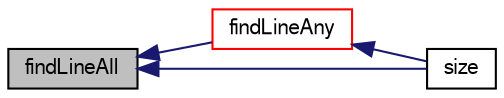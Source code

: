 digraph "findLineAll"
{
  bgcolor="transparent";
  edge [fontname="FreeSans",fontsize="10",labelfontname="FreeSans",labelfontsize="10"];
  node [fontname="FreeSans",fontsize="10",shape=record];
  rankdir="LR";
  Node292 [label="findLineAll",height=0.2,width=0.4,color="black", fillcolor="grey75", style="filled", fontcolor="black"];
  Node292 -> Node293 [dir="back",color="midnightblue",fontsize="10",style="solid",fontname="FreeSans"];
  Node293 [label="findLineAny",height=0.2,width=0.4,color="red",URL="$a25226.html#a3cb961eda9c4705631ac1b5b1ca29b97",tooltip="Return any intersection on segment from start to end. "];
  Node293 -> Node295 [dir="back",color="midnightblue",fontsize="10",style="solid",fontname="FreeSans"];
  Node295 [label="size",height=0.2,width=0.4,color="black",URL="$a25226.html#a03bc1200aac252c4d3e18657d700b71c",tooltip="Range of local indices that can be returned. "];
  Node292 -> Node295 [dir="back",color="midnightblue",fontsize="10",style="solid",fontname="FreeSans"];
}
